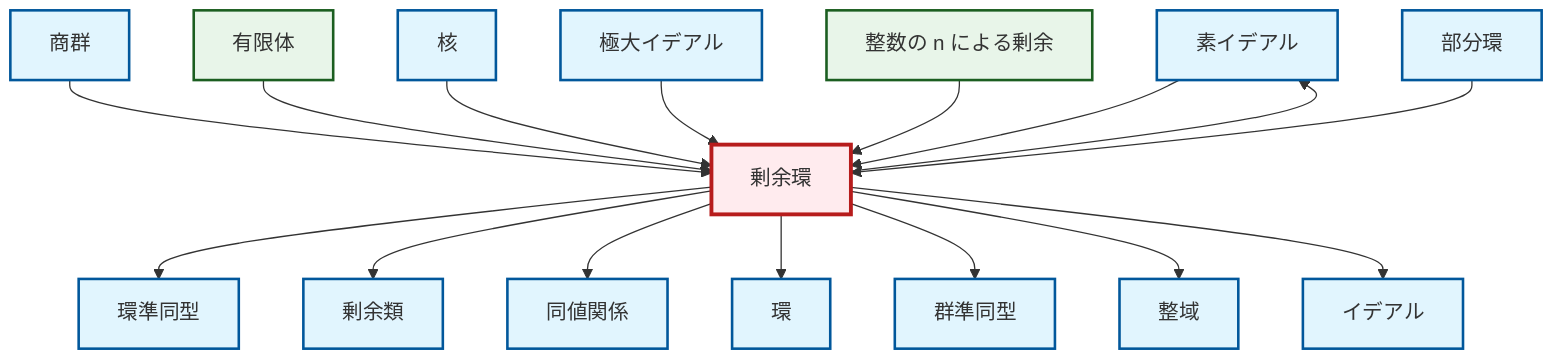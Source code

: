 graph TD
    classDef definition fill:#e1f5fe,stroke:#01579b,stroke-width:2px
    classDef theorem fill:#f3e5f5,stroke:#4a148c,stroke-width:2px
    classDef axiom fill:#fff3e0,stroke:#e65100,stroke-width:2px
    classDef example fill:#e8f5e9,stroke:#1b5e20,stroke-width:2px
    classDef current fill:#ffebee,stroke:#b71c1c,stroke-width:3px
    def-ring["環"]:::definition
    def-ring-homomorphism["環準同型"]:::definition
    def-prime-ideal["素イデアル"]:::definition
    def-integral-domain["整域"]:::definition
    def-homomorphism["群準同型"]:::definition
    def-coset["剰余類"]:::definition
    def-equivalence-relation["同値関係"]:::definition
    def-kernel["核"]:::definition
    ex-quotient-integers-mod-n["整数の n による剰余"]:::example
    def-quotient-group["商群"]:::definition
    ex-finite-field["有限体"]:::example
    def-maximal-ideal["極大イデアル"]:::definition
    def-subring["部分環"]:::definition
    def-ideal["イデアル"]:::definition
    def-quotient-ring["剰余環"]:::definition
    def-quotient-group --> def-quotient-ring
    ex-finite-field --> def-quotient-ring
    def-quotient-ring --> def-ring-homomorphism
    def-quotient-ring --> def-coset
    def-kernel --> def-quotient-ring
    def-quotient-ring --> def-equivalence-relation
    def-maximal-ideal --> def-quotient-ring
    def-quotient-ring --> def-ring
    def-quotient-ring --> def-homomorphism
    ex-quotient-integers-mod-n --> def-quotient-ring
    def-quotient-ring --> def-integral-domain
    def-quotient-ring --> def-prime-ideal
    def-prime-ideal --> def-quotient-ring
    def-quotient-ring --> def-ideal
    def-subring --> def-quotient-ring
    class def-quotient-ring current